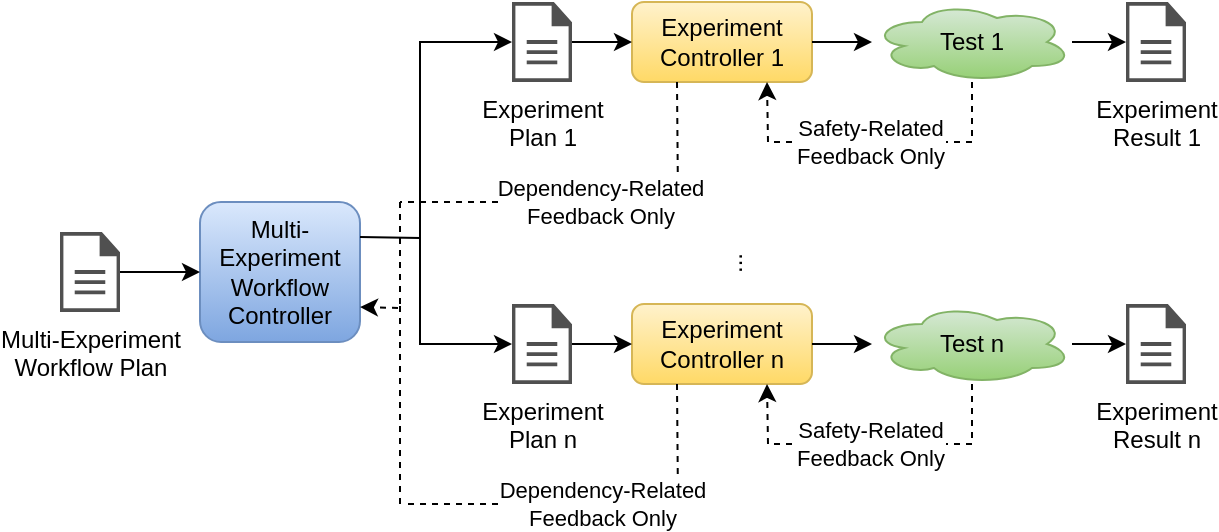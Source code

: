 <mxfile version="21.2.2" type="device">
  <diagram id="P3egCbBItE-vjyixLVVF" name="Page-1">
    <mxGraphModel dx="2714" dy="1434" grid="1" gridSize="10" guides="1" tooltips="1" connect="1" arrows="1" fold="1" page="1" pageScale="1" pageWidth="850" pageHeight="1100" math="0" shadow="0">
      <root>
        <mxCell id="0" />
        <mxCell id="1" parent="0" />
        <mxCell id="8yW3HtKEOS8D6HbiddwS-1" value="Experiment&lt;br&gt;Plan 1" style="sketch=0;pointerEvents=1;shadow=0;dashed=0;html=1;strokeColor=none;fillColor=#505050;labelPosition=center;verticalLabelPosition=bottom;verticalAlign=top;outlineConnect=0;align=center;shape=mxgraph.office.concepts.document;" parent="1" vertex="1">
          <mxGeometry x="366" y="210" width="30" height="40" as="geometry" />
        </mxCell>
        <mxCell id="8yW3HtKEOS8D6HbiddwS-2" value="Experiment&lt;br&gt;Controller 1" style="rounded=1;whiteSpace=wrap;html=1;fillColor=#fff2cc;gradientColor=#ffd966;strokeColor=#d6b656;" parent="1" vertex="1">
          <mxGeometry x="426" y="210" width="90" height="40" as="geometry" />
        </mxCell>
        <mxCell id="8yW3HtKEOS8D6HbiddwS-7" value="" style="endArrow=classic;html=1;rounded=0;entryX=0;entryY=0.5;entryDx=0;entryDy=0;" parent="1" source="8yW3HtKEOS8D6HbiddwS-1" target="8yW3HtKEOS8D6HbiddwS-2" edge="1">
          <mxGeometry width="50" height="50" relative="1" as="geometry">
            <mxPoint x="346" y="231" as="sourcePoint" />
            <mxPoint x="616" y="321" as="targetPoint" />
          </mxGeometry>
        </mxCell>
        <mxCell id="8yW3HtKEOS8D6HbiddwS-9" value="" style="endArrow=classic;html=1;rounded=0;exitX=1;exitY=0.5;exitDx=0;exitDy=0;" parent="1" source="8yW3HtKEOS8D6HbiddwS-2" target="8yW3HtKEOS8D6HbiddwS-4" edge="1">
          <mxGeometry width="50" height="50" relative="1" as="geometry">
            <mxPoint x="566" y="371" as="sourcePoint" />
            <mxPoint x="546" y="230" as="targetPoint" />
          </mxGeometry>
        </mxCell>
        <mxCell id="8yW3HtKEOS8D6HbiddwS-4" value="Test 1" style="ellipse;shape=cloud;whiteSpace=wrap;html=1;fillColor=#d5e8d4;gradientColor=#97d077;strokeColor=#82b366;" parent="1" vertex="1">
          <mxGeometry x="546" y="210" width="100" height="40" as="geometry" />
        </mxCell>
        <mxCell id="8yW3HtKEOS8D6HbiddwS-11" value="Safety-Related&lt;br&gt;Feedback Only" style="endArrow=classic;html=1;rounded=0;entryX=0.75;entryY=1;entryDx=0;entryDy=0;exitX=0.5;exitY=1;exitDx=0;exitDy=0;dashed=1;" parent="1" source="8yW3HtKEOS8D6HbiddwS-4" target="8yW3HtKEOS8D6HbiddwS-2" edge="1">
          <mxGeometry width="50" height="50" relative="1" as="geometry">
            <mxPoint x="566" y="371" as="sourcePoint" />
            <mxPoint x="616" y="321" as="targetPoint" />
            <Array as="points">
              <mxPoint x="596" y="280" />
              <mxPoint x="494" y="280" />
            </Array>
          </mxGeometry>
        </mxCell>
        <mxCell id="ZFV-SjdnGhs7yPOWkklm-2" value="Experiment&lt;br&gt;Plan n" style="sketch=0;pointerEvents=1;shadow=0;dashed=0;html=1;strokeColor=none;fillColor=#505050;labelPosition=center;verticalLabelPosition=bottom;verticalAlign=top;outlineConnect=0;align=center;shape=mxgraph.office.concepts.document;" parent="1" vertex="1">
          <mxGeometry x="366" y="361" width="30" height="40" as="geometry" />
        </mxCell>
        <mxCell id="ZFV-SjdnGhs7yPOWkklm-3" value="Experiment&lt;br&gt;Controller n" style="rounded=1;whiteSpace=wrap;html=1;fillColor=#fff2cc;gradientColor=#ffd966;strokeColor=#d6b656;" parent="1" vertex="1">
          <mxGeometry x="426" y="361" width="90" height="40" as="geometry" />
        </mxCell>
        <mxCell id="ZFV-SjdnGhs7yPOWkklm-4" value="" style="endArrow=classic;html=1;rounded=0;entryX=0;entryY=0.5;entryDx=0;entryDy=0;" parent="1" source="ZFV-SjdnGhs7yPOWkklm-2" target="ZFV-SjdnGhs7yPOWkklm-3" edge="1">
          <mxGeometry width="50" height="50" relative="1" as="geometry">
            <mxPoint x="396" y="391" as="sourcePoint" />
            <mxPoint x="426" y="391" as="targetPoint" />
          </mxGeometry>
        </mxCell>
        <mxCell id="ZFV-SjdnGhs7yPOWkklm-5" value="" style="endArrow=classic;html=1;rounded=0;exitX=1;exitY=0.5;exitDx=0;exitDy=0;" parent="1" source="ZFV-SjdnGhs7yPOWkklm-3" target="ZFV-SjdnGhs7yPOWkklm-6" edge="1">
          <mxGeometry width="50" height="50" relative="1" as="geometry">
            <mxPoint x="566" y="522" as="sourcePoint" />
            <mxPoint x="546" y="381" as="targetPoint" />
          </mxGeometry>
        </mxCell>
        <mxCell id="ZFV-SjdnGhs7yPOWkklm-6" value="Test n" style="ellipse;shape=cloud;whiteSpace=wrap;html=1;fillColor=#d5e8d4;gradientColor=#97d077;strokeColor=#82b366;" parent="1" vertex="1">
          <mxGeometry x="546" y="361" width="100" height="40" as="geometry" />
        </mxCell>
        <mxCell id="ZFV-SjdnGhs7yPOWkklm-7" value="Safety-Related&lt;br&gt;Feedback Only" style="endArrow=classic;html=1;rounded=0;entryX=0.75;entryY=1;entryDx=0;entryDy=0;exitX=0.5;exitY=1;exitDx=0;exitDy=0;dashed=1;" parent="1" source="ZFV-SjdnGhs7yPOWkklm-6" target="ZFV-SjdnGhs7yPOWkklm-3" edge="1">
          <mxGeometry width="50" height="50" relative="1" as="geometry">
            <mxPoint x="566" y="522" as="sourcePoint" />
            <mxPoint x="616" y="472" as="targetPoint" />
            <Array as="points">
              <mxPoint x="596" y="431" />
              <mxPoint x="494" y="431" />
            </Array>
          </mxGeometry>
        </mxCell>
        <mxCell id="ZFV-SjdnGhs7yPOWkklm-8" value="Multi-&lt;br&gt;Experiment&lt;br&gt;Workflow&lt;br&gt;Controller" style="rounded=1;whiteSpace=wrap;html=1;fillColor=#dae8fc;gradientColor=#7ea6e0;strokeColor=#6c8ebf;" parent="1" vertex="1">
          <mxGeometry x="210" y="310" width="80" height="70" as="geometry" />
        </mxCell>
        <mxCell id="ZFV-SjdnGhs7yPOWkklm-9" value="Multi-Experiment&lt;br&gt;Workflow Plan" style="sketch=0;pointerEvents=1;shadow=0;dashed=0;html=1;strokeColor=none;fillColor=#505050;labelPosition=center;verticalLabelPosition=bottom;verticalAlign=top;outlineConnect=0;align=center;shape=mxgraph.office.concepts.document;" parent="1" vertex="1">
          <mxGeometry x="140" y="325" width="30" height="40" as="geometry" />
        </mxCell>
        <mxCell id="ZFV-SjdnGhs7yPOWkklm-10" value="" style="endArrow=classic;html=1;rounded=0;" parent="1" source="ZFV-SjdnGhs7yPOWkklm-9" target="ZFV-SjdnGhs7yPOWkklm-8" edge="1">
          <mxGeometry width="50" height="50" relative="1" as="geometry">
            <mxPoint x="130" y="342" as="sourcePoint" />
            <mxPoint x="210" y="341" as="targetPoint" />
          </mxGeometry>
        </mxCell>
        <mxCell id="ZFV-SjdnGhs7yPOWkklm-11" value="" style="endArrow=classic;html=1;rounded=0;exitX=1;exitY=0.25;exitDx=0;exitDy=0;" parent="1" source="ZFV-SjdnGhs7yPOWkklm-8" target="ZFV-SjdnGhs7yPOWkklm-2" edge="1">
          <mxGeometry width="50" height="50" relative="1" as="geometry">
            <mxPoint x="320" y="370" as="sourcePoint" />
            <mxPoint x="310" y="380" as="targetPoint" />
            <Array as="points">
              <mxPoint x="320" y="328" />
              <mxPoint x="320" y="381" />
            </Array>
          </mxGeometry>
        </mxCell>
        <mxCell id="ZFV-SjdnGhs7yPOWkklm-12" value="" style="endArrow=classic;html=1;rounded=0;" parent="1" target="8yW3HtKEOS8D6HbiddwS-1" edge="1">
          <mxGeometry width="50" height="50" relative="1" as="geometry">
            <mxPoint x="320" y="350" as="sourcePoint" />
            <mxPoint x="381" y="290" as="targetPoint" />
            <Array as="points">
              <mxPoint x="320" y="230" />
            </Array>
          </mxGeometry>
        </mxCell>
        <mxCell id="ZFV-SjdnGhs7yPOWkklm-14" value="..." style="text;html=1;align=center;verticalAlign=middle;resizable=0;points=[];autosize=1;strokeColor=none;fillColor=none;rotation=-90;" parent="1" vertex="1">
          <mxGeometry x="462" y="331" width="30" height="20" as="geometry" />
        </mxCell>
        <mxCell id="an4e0P4fR7B57Mew-sz6-1" value="Dependency-Related&lt;br&gt;Feedback Only" style="endArrow=none;html=1;rounded=0;exitX=0.25;exitY=1;exitDx=0;exitDy=0;dashed=1;endFill=0;" parent="1" source="8yW3HtKEOS8D6HbiddwS-2" edge="1">
          <mxGeometry width="50" height="50" relative="1" as="geometry">
            <mxPoint x="426" y="360" as="sourcePoint" />
            <mxPoint x="310" y="310" as="targetPoint" />
            <Array as="points">
              <mxPoint x="449" y="310" />
            </Array>
          </mxGeometry>
        </mxCell>
        <mxCell id="an4e0P4fR7B57Mew-sz6-12" value="Dependency-Related&lt;br&gt;Feedback Only" style="endArrow=none;html=1;rounded=0;dashed=1;exitX=0.25;exitY=1;exitDx=0;exitDy=0;endFill=0;" parent="1" source="ZFV-SjdnGhs7yPOWkklm-3" edge="1">
          <mxGeometry width="50" height="50" relative="1" as="geometry">
            <mxPoint x="440" y="411" as="sourcePoint" />
            <mxPoint x="312" y="461" as="targetPoint" />
            <Array as="points">
              <mxPoint x="449" y="461" />
            </Array>
          </mxGeometry>
        </mxCell>
        <mxCell id="an4e0P4fR7B57Mew-sz6-13" value="" style="endArrow=classic;html=1;rounded=0;entryX=1;entryY=0.75;entryDx=0;entryDy=0;dashed=1;" parent="1" target="ZFV-SjdnGhs7yPOWkklm-8" edge="1">
          <mxGeometry width="50" height="50" relative="1" as="geometry">
            <mxPoint x="310" y="310" as="sourcePoint" />
            <mxPoint x="420" y="360" as="targetPoint" />
            <Array as="points">
              <mxPoint x="310" y="363" />
            </Array>
          </mxGeometry>
        </mxCell>
        <mxCell id="an4e0P4fR7B57Mew-sz6-15" value="" style="endArrow=none;dashed=1;html=1;rounded=0;" parent="1" edge="1">
          <mxGeometry width="50" height="50" relative="1" as="geometry">
            <mxPoint x="310" y="461" as="sourcePoint" />
            <mxPoint x="310" y="360" as="targetPoint" />
          </mxGeometry>
        </mxCell>
        <mxCell id="G0-piTqzpPHfAwm4z4It-1" value="Experiment&lt;br&gt;Result 1" style="sketch=0;pointerEvents=1;shadow=0;dashed=0;html=1;strokeColor=none;fillColor=#505050;labelPosition=center;verticalLabelPosition=bottom;verticalAlign=top;outlineConnect=0;align=center;shape=mxgraph.office.concepts.document;" parent="1" vertex="1">
          <mxGeometry x="673" y="210" width="30" height="40" as="geometry" />
        </mxCell>
        <mxCell id="G0-piTqzpPHfAwm4z4It-2" value="" style="endArrow=classic;html=1;rounded=0;exitX=1;exitY=0.5;exitDx=0;exitDy=0;" parent="1" source="8yW3HtKEOS8D6HbiddwS-4" target="G0-piTqzpPHfAwm4z4It-1" edge="1">
          <mxGeometry width="50" height="50" relative="1" as="geometry">
            <mxPoint x="646" y="100" as="sourcePoint" />
            <mxPoint x="682" y="360.67" as="targetPoint" />
          </mxGeometry>
        </mxCell>
        <mxCell id="G0-piTqzpPHfAwm4z4It-3" value="Experiment&lt;br&gt;Result n" style="sketch=0;pointerEvents=1;shadow=0;dashed=0;html=1;strokeColor=none;fillColor=#505050;labelPosition=center;verticalLabelPosition=bottom;verticalAlign=top;outlineConnect=0;align=center;shape=mxgraph.office.concepts.document;" parent="1" vertex="1">
          <mxGeometry x="673" y="361" width="30" height="40" as="geometry" />
        </mxCell>
        <mxCell id="G0-piTqzpPHfAwm4z4It-4" value="" style="endArrow=classic;html=1;rounded=0;exitX=1;exitY=0.5;exitDx=0;exitDy=0;" parent="1" source="ZFV-SjdnGhs7yPOWkklm-6" target="G0-piTqzpPHfAwm4z4It-3" edge="1">
          <mxGeometry width="50" height="50" relative="1" as="geometry">
            <mxPoint x="650" y="340" as="sourcePoint" />
            <mxPoint x="682" y="511.67" as="targetPoint" />
          </mxGeometry>
        </mxCell>
      </root>
    </mxGraphModel>
  </diagram>
</mxfile>
